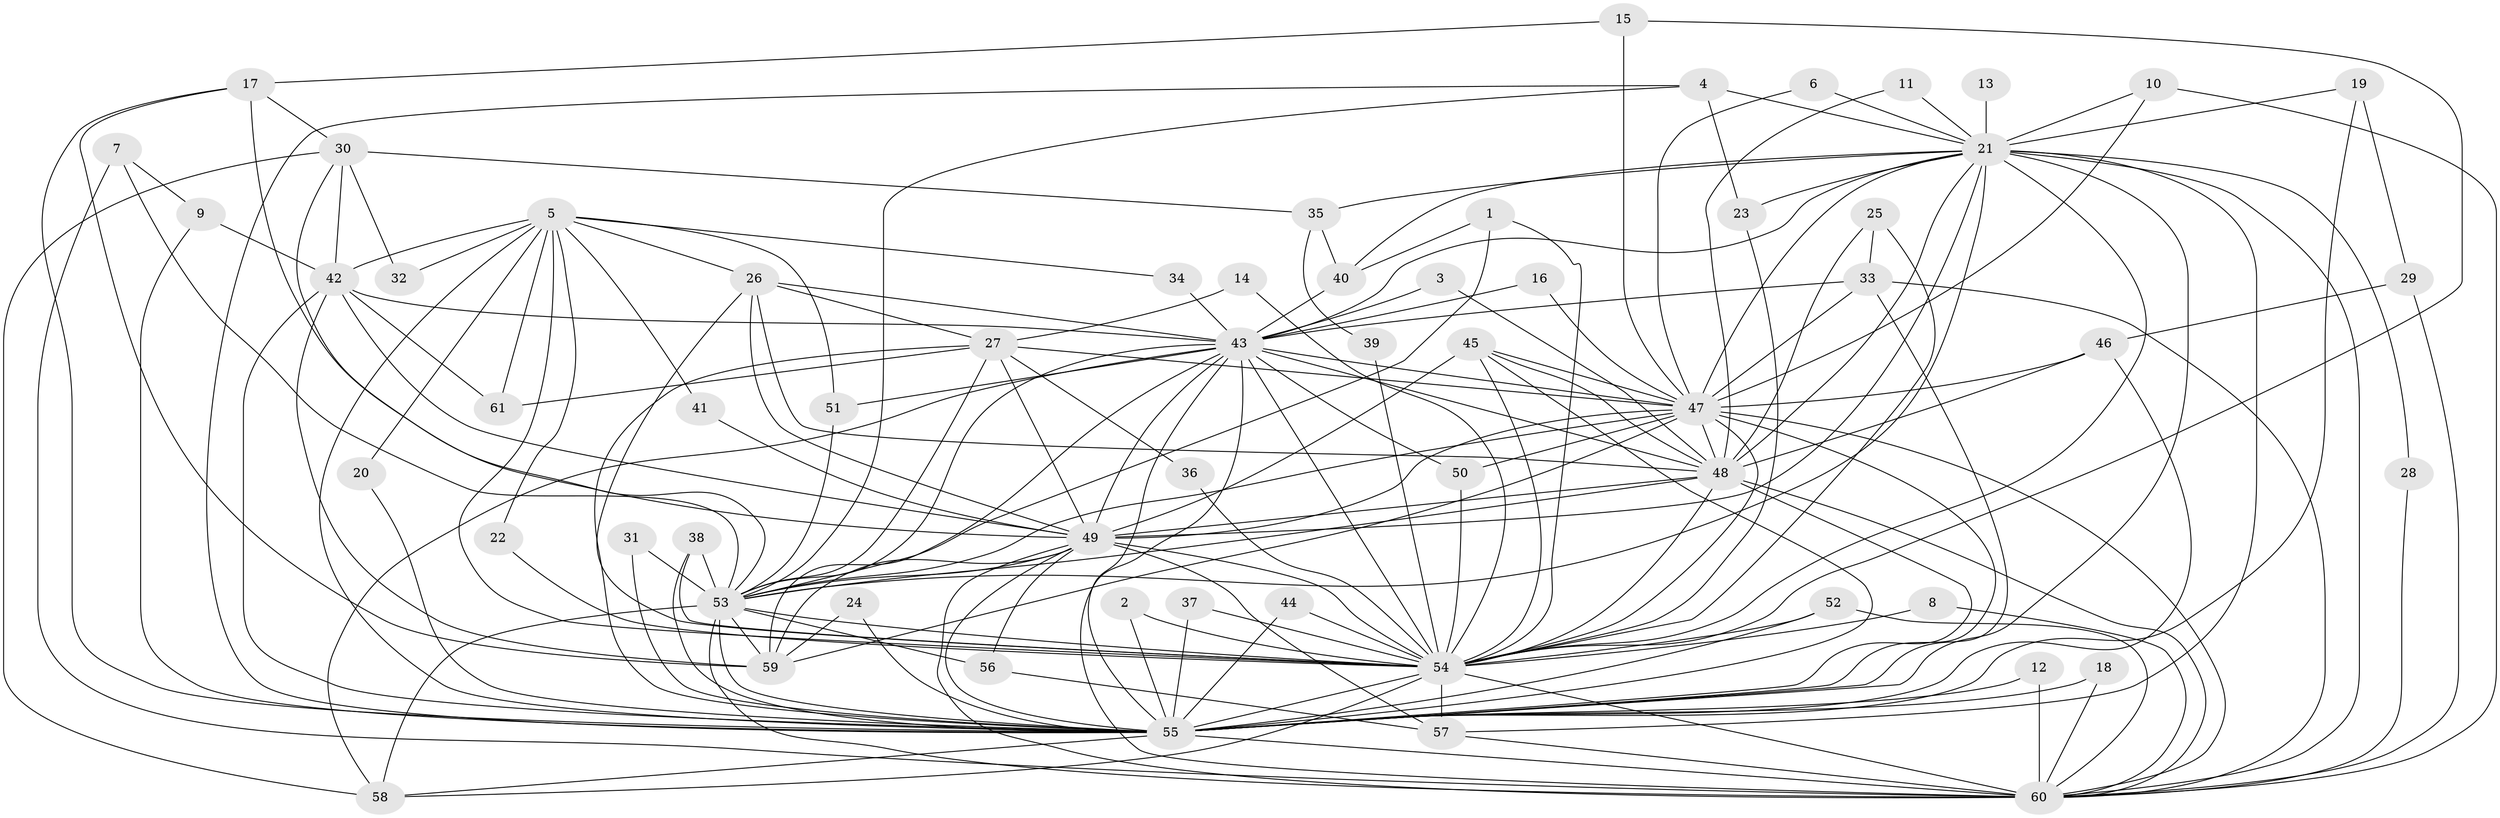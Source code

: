 // original degree distribution, {32: 0.008264462809917356, 20: 0.024793388429752067, 23: 0.008264462809917356, 29: 0.008264462809917356, 19: 0.008264462809917356, 21: 0.008264462809917356, 18: 0.008264462809917356, 22: 0.008264462809917356, 5: 0.049586776859504134, 7: 0.008264462809917356, 6: 0.04132231404958678, 3: 0.2066115702479339, 4: 0.08264462809917356, 2: 0.5289256198347108}
// Generated by graph-tools (version 1.1) at 2025/49/03/09/25 03:49:36]
// undirected, 61 vertices, 178 edges
graph export_dot {
graph [start="1"]
  node [color=gray90,style=filled];
  1;
  2;
  3;
  4;
  5;
  6;
  7;
  8;
  9;
  10;
  11;
  12;
  13;
  14;
  15;
  16;
  17;
  18;
  19;
  20;
  21;
  22;
  23;
  24;
  25;
  26;
  27;
  28;
  29;
  30;
  31;
  32;
  33;
  34;
  35;
  36;
  37;
  38;
  39;
  40;
  41;
  42;
  43;
  44;
  45;
  46;
  47;
  48;
  49;
  50;
  51;
  52;
  53;
  54;
  55;
  56;
  57;
  58;
  59;
  60;
  61;
  1 -- 40 [weight=1.0];
  1 -- 53 [weight=1.0];
  1 -- 54 [weight=1.0];
  2 -- 54 [weight=1.0];
  2 -- 55 [weight=1.0];
  3 -- 43 [weight=1.0];
  3 -- 48 [weight=1.0];
  4 -- 21 [weight=1.0];
  4 -- 23 [weight=1.0];
  4 -- 53 [weight=1.0];
  4 -- 55 [weight=1.0];
  5 -- 20 [weight=1.0];
  5 -- 22 [weight=1.0];
  5 -- 26 [weight=1.0];
  5 -- 32 [weight=1.0];
  5 -- 34 [weight=1.0];
  5 -- 41 [weight=1.0];
  5 -- 42 [weight=1.0];
  5 -- 51 [weight=1.0];
  5 -- 54 [weight=1.0];
  5 -- 55 [weight=1.0];
  5 -- 61 [weight=1.0];
  6 -- 21 [weight=1.0];
  6 -- 47 [weight=1.0];
  7 -- 9 [weight=1.0];
  7 -- 53 [weight=1.0];
  7 -- 60 [weight=1.0];
  8 -- 54 [weight=1.0];
  8 -- 60 [weight=1.0];
  9 -- 42 [weight=1.0];
  9 -- 55 [weight=1.0];
  10 -- 21 [weight=1.0];
  10 -- 47 [weight=1.0];
  10 -- 60 [weight=1.0];
  11 -- 21 [weight=1.0];
  11 -- 48 [weight=1.0];
  12 -- 55 [weight=1.0];
  12 -- 60 [weight=1.0];
  13 -- 21 [weight=1.0];
  14 -- 27 [weight=1.0];
  14 -- 54 [weight=1.0];
  15 -- 17 [weight=1.0];
  15 -- 47 [weight=1.0];
  15 -- 54 [weight=1.0];
  16 -- 43 [weight=1.0];
  16 -- 47 [weight=1.0];
  17 -- 30 [weight=1.0];
  17 -- 49 [weight=1.0];
  17 -- 55 [weight=1.0];
  17 -- 59 [weight=1.0];
  18 -- 55 [weight=1.0];
  18 -- 60 [weight=1.0];
  19 -- 21 [weight=1.0];
  19 -- 29 [weight=1.0];
  19 -- 55 [weight=2.0];
  20 -- 55 [weight=1.0];
  21 -- 23 [weight=1.0];
  21 -- 28 [weight=1.0];
  21 -- 35 [weight=1.0];
  21 -- 40 [weight=1.0];
  21 -- 43 [weight=1.0];
  21 -- 47 [weight=1.0];
  21 -- 48 [weight=1.0];
  21 -- 49 [weight=1.0];
  21 -- 53 [weight=1.0];
  21 -- 54 [weight=2.0];
  21 -- 55 [weight=2.0];
  21 -- 57 [weight=1.0];
  21 -- 60 [weight=1.0];
  22 -- 54 [weight=1.0];
  23 -- 54 [weight=1.0];
  24 -- 55 [weight=1.0];
  24 -- 59 [weight=1.0];
  25 -- 33 [weight=1.0];
  25 -- 48 [weight=1.0];
  25 -- 54 [weight=1.0];
  26 -- 27 [weight=1.0];
  26 -- 43 [weight=1.0];
  26 -- 48 [weight=1.0];
  26 -- 49 [weight=1.0];
  26 -- 54 [weight=1.0];
  27 -- 36 [weight=1.0];
  27 -- 47 [weight=1.0];
  27 -- 49 [weight=1.0];
  27 -- 53 [weight=1.0];
  27 -- 55 [weight=1.0];
  27 -- 61 [weight=1.0];
  28 -- 60 [weight=1.0];
  29 -- 46 [weight=1.0];
  29 -- 60 [weight=1.0];
  30 -- 32 [weight=1.0];
  30 -- 35 [weight=1.0];
  30 -- 42 [weight=1.0];
  30 -- 53 [weight=1.0];
  30 -- 58 [weight=1.0];
  31 -- 53 [weight=1.0];
  31 -- 55 [weight=1.0];
  33 -- 43 [weight=1.0];
  33 -- 47 [weight=1.0];
  33 -- 55 [weight=1.0];
  33 -- 60 [weight=1.0];
  34 -- 43 [weight=2.0];
  35 -- 39 [weight=1.0];
  35 -- 40 [weight=1.0];
  36 -- 54 [weight=1.0];
  37 -- 54 [weight=1.0];
  37 -- 55 [weight=1.0];
  38 -- 53 [weight=1.0];
  38 -- 54 [weight=1.0];
  38 -- 55 [weight=2.0];
  39 -- 54 [weight=1.0];
  40 -- 43 [weight=1.0];
  41 -- 49 [weight=1.0];
  42 -- 43 [weight=1.0];
  42 -- 49 [weight=1.0];
  42 -- 55 [weight=2.0];
  42 -- 59 [weight=1.0];
  42 -- 61 [weight=1.0];
  43 -- 47 [weight=1.0];
  43 -- 48 [weight=2.0];
  43 -- 49 [weight=1.0];
  43 -- 50 [weight=1.0];
  43 -- 51 [weight=1.0];
  43 -- 53 [weight=1.0];
  43 -- 54 [weight=2.0];
  43 -- 55 [weight=3.0];
  43 -- 58 [weight=1.0];
  43 -- 59 [weight=1.0];
  43 -- 60 [weight=2.0];
  44 -- 54 [weight=1.0];
  44 -- 55 [weight=1.0];
  45 -- 47 [weight=1.0];
  45 -- 48 [weight=1.0];
  45 -- 49 [weight=1.0];
  45 -- 54 [weight=1.0];
  45 -- 55 [weight=1.0];
  46 -- 47 [weight=1.0];
  46 -- 48 [weight=1.0];
  46 -- 55 [weight=1.0];
  47 -- 48 [weight=1.0];
  47 -- 49 [weight=2.0];
  47 -- 50 [weight=1.0];
  47 -- 53 [weight=1.0];
  47 -- 54 [weight=1.0];
  47 -- 55 [weight=2.0];
  47 -- 59 [weight=1.0];
  47 -- 60 [weight=1.0];
  48 -- 49 [weight=1.0];
  48 -- 53 [weight=1.0];
  48 -- 54 [weight=1.0];
  48 -- 55 [weight=3.0];
  48 -- 60 [weight=2.0];
  49 -- 53 [weight=1.0];
  49 -- 54 [weight=1.0];
  49 -- 55 [weight=2.0];
  49 -- 56 [weight=1.0];
  49 -- 57 [weight=1.0];
  49 -- 59 [weight=1.0];
  49 -- 60 [weight=1.0];
  50 -- 54 [weight=1.0];
  51 -- 53 [weight=1.0];
  52 -- 54 [weight=1.0];
  52 -- 55 [weight=2.0];
  52 -- 60 [weight=1.0];
  53 -- 54 [weight=1.0];
  53 -- 55 [weight=2.0];
  53 -- 56 [weight=1.0];
  53 -- 58 [weight=1.0];
  53 -- 59 [weight=1.0];
  53 -- 60 [weight=2.0];
  54 -- 55 [weight=2.0];
  54 -- 57 [weight=1.0];
  54 -- 58 [weight=1.0];
  54 -- 60 [weight=2.0];
  55 -- 58 [weight=1.0];
  55 -- 60 [weight=2.0];
  56 -- 57 [weight=1.0];
  57 -- 60 [weight=1.0];
}
